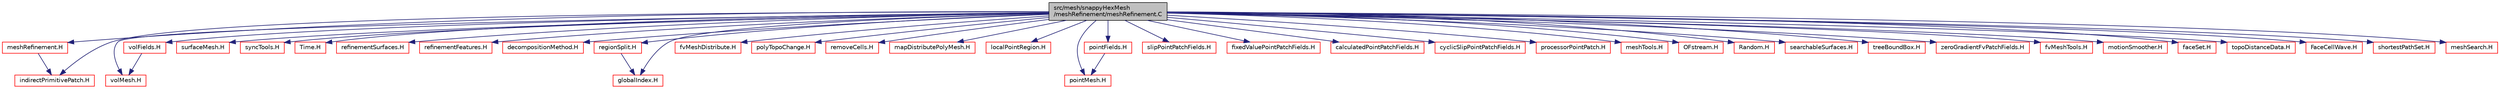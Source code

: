 digraph "src/mesh/snappyHexMesh/meshRefinement/meshRefinement.C"
{
  bgcolor="transparent";
  edge [fontname="Helvetica",fontsize="10",labelfontname="Helvetica",labelfontsize="10"];
  node [fontname="Helvetica",fontsize="10",shape=record];
  Node1 [label="src/mesh/snappyHexMesh\l/meshRefinement/meshRefinement.C",height=0.2,width=0.4,color="black", fillcolor="grey75", style="filled" fontcolor="black"];
  Node1 -> Node2 [color="midnightblue",fontsize="10",style="solid",fontname="Helvetica"];
  Node2 [label="meshRefinement.H",height=0.2,width=0.4,color="red",URL="$meshRefinement_8H.html"];
  Node2 -> Node3 [color="midnightblue",fontsize="10",style="solid",fontname="Helvetica"];
  Node3 [label="indirectPrimitivePatch.H",height=0.2,width=0.4,color="red",URL="$indirectPrimitivePatch_8H.html"];
  Node1 -> Node4 [color="midnightblue",fontsize="10",style="solid",fontname="Helvetica"];
  Node4 [label="volMesh.H",height=0.2,width=0.4,color="red",URL="$volMesh_8H.html"];
  Node1 -> Node5 [color="midnightblue",fontsize="10",style="solid",fontname="Helvetica"];
  Node5 [label="volFields.H",height=0.2,width=0.4,color="red",URL="$volFields_8H.html"];
  Node5 -> Node4 [color="midnightblue",fontsize="10",style="solid",fontname="Helvetica"];
  Node1 -> Node6 [color="midnightblue",fontsize="10",style="solid",fontname="Helvetica"];
  Node6 [label="surfaceMesh.H",height=0.2,width=0.4,color="red",URL="$surfaceMesh_8H.html"];
  Node1 -> Node7 [color="midnightblue",fontsize="10",style="solid",fontname="Helvetica"];
  Node7 [label="syncTools.H",height=0.2,width=0.4,color="red",URL="$syncTools_8H.html"];
  Node1 -> Node8 [color="midnightblue",fontsize="10",style="solid",fontname="Helvetica"];
  Node8 [label="Time.H",height=0.2,width=0.4,color="red",URL="$Time_8H.html"];
  Node1 -> Node9 [color="midnightblue",fontsize="10",style="solid",fontname="Helvetica"];
  Node9 [label="refinementSurfaces.H",height=0.2,width=0.4,color="red",URL="$refinementSurfaces_8H.html"];
  Node1 -> Node10 [color="midnightblue",fontsize="10",style="solid",fontname="Helvetica"];
  Node10 [label="refinementFeatures.H",height=0.2,width=0.4,color="red",URL="$refinementFeatures_8H.html"];
  Node1 -> Node11 [color="midnightblue",fontsize="10",style="solid",fontname="Helvetica"];
  Node11 [label="decompositionMethod.H",height=0.2,width=0.4,color="red",URL="$decompositionMethod_8H.html"];
  Node1 -> Node12 [color="midnightblue",fontsize="10",style="solid",fontname="Helvetica"];
  Node12 [label="regionSplit.H",height=0.2,width=0.4,color="red",URL="$regionSplit_8H.html"];
  Node12 -> Node13 [color="midnightblue",fontsize="10",style="solid",fontname="Helvetica"];
  Node13 [label="globalIndex.H",height=0.2,width=0.4,color="red",URL="$globalIndex_8H.html"];
  Node1 -> Node14 [color="midnightblue",fontsize="10",style="solid",fontname="Helvetica"];
  Node14 [label="fvMeshDistribute.H",height=0.2,width=0.4,color="red",URL="$fvMeshDistribute_8H.html"];
  Node1 -> Node3 [color="midnightblue",fontsize="10",style="solid",fontname="Helvetica"];
  Node1 -> Node15 [color="midnightblue",fontsize="10",style="solid",fontname="Helvetica"];
  Node15 [label="polyTopoChange.H",height=0.2,width=0.4,color="red",URL="$polyTopoChange_8H.html"];
  Node1 -> Node16 [color="midnightblue",fontsize="10",style="solid",fontname="Helvetica"];
  Node16 [label="removeCells.H",height=0.2,width=0.4,color="red",URL="$removeCells_8H.html"];
  Node1 -> Node17 [color="midnightblue",fontsize="10",style="solid",fontname="Helvetica"];
  Node17 [label="mapDistributePolyMesh.H",height=0.2,width=0.4,color="red",URL="$mapDistributePolyMesh_8H.html"];
  Node1 -> Node18 [color="midnightblue",fontsize="10",style="solid",fontname="Helvetica"];
  Node18 [label="localPointRegion.H",height=0.2,width=0.4,color="red",URL="$localPointRegion_8H.html"];
  Node1 -> Node19 [color="midnightblue",fontsize="10",style="solid",fontname="Helvetica"];
  Node19 [label="pointMesh.H",height=0.2,width=0.4,color="red",URL="$pointMesh_8H.html"];
  Node1 -> Node20 [color="midnightblue",fontsize="10",style="solid",fontname="Helvetica"];
  Node20 [label="pointFields.H",height=0.2,width=0.4,color="red",URL="$pointFields_8H.html"];
  Node20 -> Node19 [color="midnightblue",fontsize="10",style="solid",fontname="Helvetica"];
  Node1 -> Node21 [color="midnightblue",fontsize="10",style="solid",fontname="Helvetica"];
  Node21 [label="slipPointPatchFields.H",height=0.2,width=0.4,color="red",URL="$slipPointPatchFields_8H.html"];
  Node1 -> Node22 [color="midnightblue",fontsize="10",style="solid",fontname="Helvetica"];
  Node22 [label="fixedValuePointPatchFields.H",height=0.2,width=0.4,color="red",URL="$fixedValuePointPatchFields_8H.html"];
  Node1 -> Node23 [color="midnightblue",fontsize="10",style="solid",fontname="Helvetica"];
  Node23 [label="calculatedPointPatchFields.H",height=0.2,width=0.4,color="red",URL="$calculatedPointPatchFields_8H.html"];
  Node1 -> Node24 [color="midnightblue",fontsize="10",style="solid",fontname="Helvetica"];
  Node24 [label="cyclicSlipPointPatchFields.H",height=0.2,width=0.4,color="red",URL="$cyclicSlipPointPatchFields_8H.html"];
  Node1 -> Node25 [color="midnightblue",fontsize="10",style="solid",fontname="Helvetica"];
  Node25 [label="processorPointPatch.H",height=0.2,width=0.4,color="red",URL="$processorPointPatch_8H.html"];
  Node1 -> Node13 [color="midnightblue",fontsize="10",style="solid",fontname="Helvetica"];
  Node1 -> Node26 [color="midnightblue",fontsize="10",style="solid",fontname="Helvetica"];
  Node26 [label="meshTools.H",height=0.2,width=0.4,color="red",URL="$meshTools_8H.html"];
  Node1 -> Node27 [color="midnightblue",fontsize="10",style="solid",fontname="Helvetica"];
  Node27 [label="OFstream.H",height=0.2,width=0.4,color="red",URL="$OFstream_8H.html"];
  Node1 -> Node28 [color="midnightblue",fontsize="10",style="solid",fontname="Helvetica"];
  Node28 [label="Random.H",height=0.2,width=0.4,color="red",URL="$Random_8H.html"];
  Node1 -> Node29 [color="midnightblue",fontsize="10",style="solid",fontname="Helvetica"];
  Node29 [label="searchableSurfaces.H",height=0.2,width=0.4,color="red",URL="$searchableSurfaces_8H.html"];
  Node1 -> Node30 [color="midnightblue",fontsize="10",style="solid",fontname="Helvetica"];
  Node30 [label="treeBoundBox.H",height=0.2,width=0.4,color="red",URL="$treeBoundBox_8H.html"];
  Node1 -> Node31 [color="midnightblue",fontsize="10",style="solid",fontname="Helvetica"];
  Node31 [label="zeroGradientFvPatchFields.H",height=0.2,width=0.4,color="red",URL="$zeroGradientFvPatchFields_8H.html"];
  Node1 -> Node32 [color="midnightblue",fontsize="10",style="solid",fontname="Helvetica"];
  Node32 [label="fvMeshTools.H",height=0.2,width=0.4,color="red",URL="$fvMeshTools_8H.html"];
  Node1 -> Node33 [color="midnightblue",fontsize="10",style="solid",fontname="Helvetica"];
  Node33 [label="motionSmoother.H",height=0.2,width=0.4,color="red",URL="$motionSmoother_8H.html"];
  Node1 -> Node34 [color="midnightblue",fontsize="10",style="solid",fontname="Helvetica"];
  Node34 [label="faceSet.H",height=0.2,width=0.4,color="red",URL="$faceSet_8H.html"];
  Node1 -> Node35 [color="midnightblue",fontsize="10",style="solid",fontname="Helvetica"];
  Node35 [label="topoDistanceData.H",height=0.2,width=0.4,color="red",URL="$topoDistanceData_8H.html"];
  Node1 -> Node36 [color="midnightblue",fontsize="10",style="solid",fontname="Helvetica"];
  Node36 [label="FaceCellWave.H",height=0.2,width=0.4,color="red",URL="$FaceCellWave_8H.html"];
  Node1 -> Node37 [color="midnightblue",fontsize="10",style="solid",fontname="Helvetica"];
  Node37 [label="shortestPathSet.H",height=0.2,width=0.4,color="red",URL="$shortestPathSet_8H.html"];
  Node1 -> Node38 [color="midnightblue",fontsize="10",style="solid",fontname="Helvetica"];
  Node38 [label="meshSearch.H",height=0.2,width=0.4,color="red",URL="$meshSearch_8H.html"];
}
